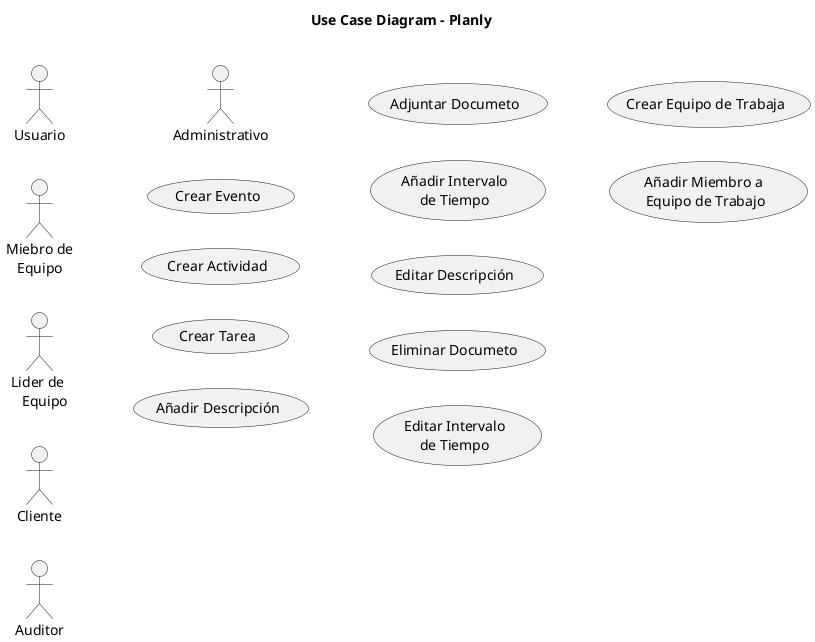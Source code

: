 @startuml PlanlyUseCaseDiagram

    title Use Case Diagram - Planly\n


    skinparam Style strictuml 
    skinparam SequenceMessageAlignment center

    left to right direction
    skinparam monochrome true
    skinparam roundcorner 20

    ' Definitions
        ' Actors
        Actor :Usuario: as U
        Actor :Miebro de\n   Equipo: as ME
        Actor :Lider de\n   Equipo: as LE
        Actor :Cliente: as C
        Actor :Auditor: as A
        Actor :Administrativo: as Adm

    ' Use Cases
        usecase (Crear Evento) as (CE)
        usecase (Crear Actividad) as (CA)
        usecase (Crear Tarea) as (CT)
        usecase (Añadir Descripción) as (AddDes)
        usecase (Adjuntar Documeto) as (AddDoc)
        usecase (Añadir Intervalo\nde Tiempo) as (AIT)
        usecase (Editar Descripción) as (EdDes)
        usecase (Eliminar Documeto) as (ElimDoc)
        usecase (Editar Intervalo\nde Tiempo) as (EIT)
        usecase (Crear Equipo de Trabaja) as (CET)
        usecase (Añadir Miembro a \nEquipo de Trabajo) as (AMET)

@enduml